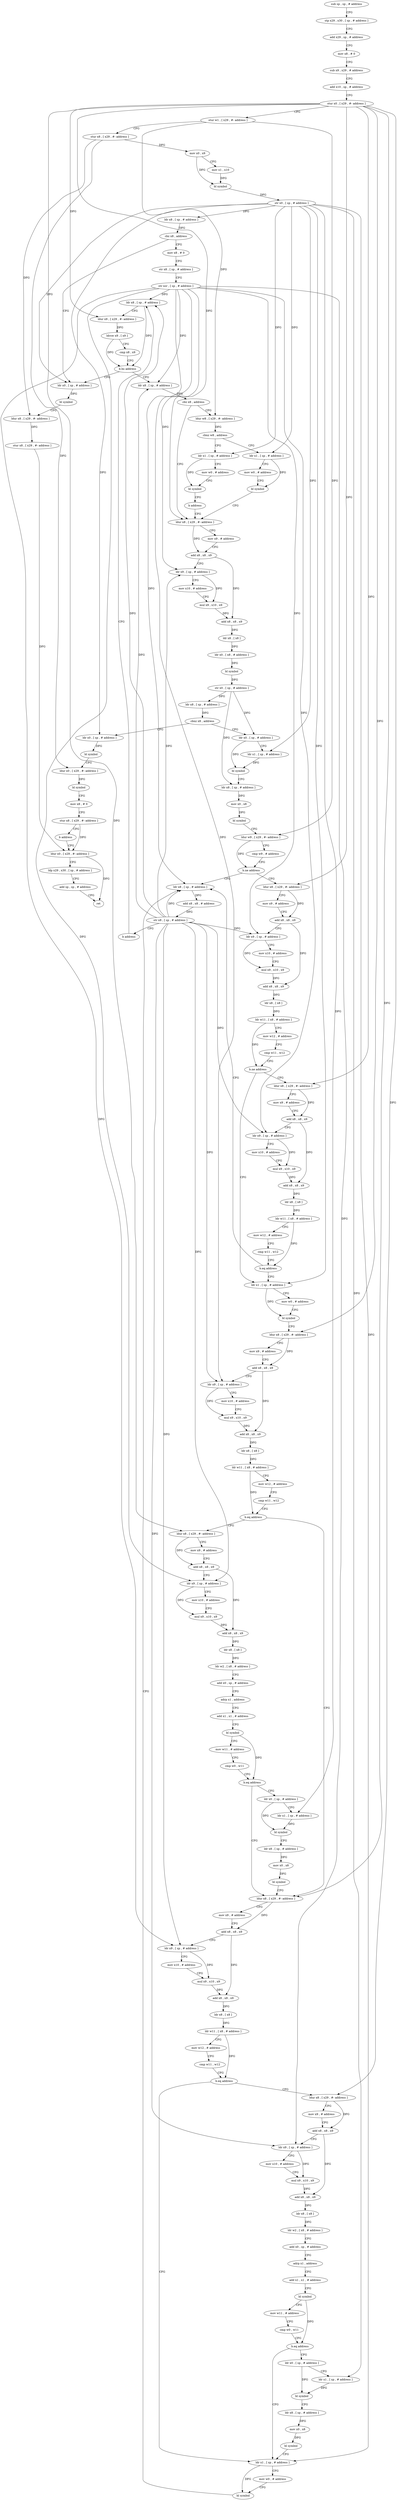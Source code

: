 digraph "func" {
"168768" [label = "sub sp , sp , # address" ]
"168772" [label = "stp x29 , x30 , [ sp , # address ]" ]
"168776" [label = "add x29 , sp , # address" ]
"168780" [label = "mov x8 , # 0" ]
"168784" [label = "sub x9 , x29 , # address" ]
"168788" [label = "add x10 , sp , # address" ]
"168792" [label = "stur x0 , [ x29 , #- address ]" ]
"168796" [label = "stur w1 , [ x29 , #- address ]" ]
"168800" [label = "stur x8 , [ x29 , #- address ]" ]
"168804" [label = "mov x0 , x9" ]
"168808" [label = "mov x1 , x10" ]
"168812" [label = "bl symbol" ]
"168816" [label = "str x0 , [ sp , # address ]" ]
"168820" [label = "ldr x8 , [ sp , # address ]" ]
"168824" [label = "cbz x8 , address" ]
"169428" [label = "ldr x0 , [ sp , # address ]" ]
"168828" [label = "mov x8 , # 0" ]
"169432" [label = "bl symbol" ]
"169436" [label = "ldur x8 , [ x29 , #- address ]" ]
"169440" [label = "stur x8 , [ x29 , #- address ]" ]
"169444" [label = "ldur x0 , [ x29 , #- address ]" ]
"168832" [label = "str x8 , [ sp , # address ]" ]
"168836" [label = "str xzr , [ sp , # address ]" ]
"168840" [label = "ldr x8 , [ sp , # address ]" ]
"168860" [label = "ldr x8 , [ sp , # address ]" ]
"168864" [label = "cbz x8 , address" ]
"168904" [label = "ldur x8 , [ x29 , #- address ]" ]
"168868" [label = "ldur w8 , [ x29 , #- address ]" ]
"168908" [label = "mov x9 , # address" ]
"168912" [label = "add x8 , x8 , x9" ]
"168916" [label = "ldr x9 , [ sp , # address ]" ]
"168920" [label = "mov x10 , # address" ]
"168924" [label = "mul x9 , x10 , x9" ]
"168928" [label = "add x8 , x8 , x9" ]
"168932" [label = "ldr x8 , [ x8 ]" ]
"168936" [label = "ldr x0 , [ x8 , # address ]" ]
"168940" [label = "bl symbol" ]
"168944" [label = "str x0 , [ sp , # address ]" ]
"168948" [label = "ldr x8 , [ sp , # address ]" ]
"168952" [label = "cbnz x8 , address" ]
"168984" [label = "ldr x0 , [ sp , # address ]" ]
"168956" [label = "ldr x0 , [ sp , # address ]" ]
"168872" [label = "cbnz w8 , address" ]
"168892" [label = "ldr x1 , [ sp , # address ]" ]
"168876" [label = "ldr x1 , [ sp , # address ]" ]
"168988" [label = "ldr x1 , [ sp , # address ]" ]
"168992" [label = "bl symbol" ]
"168996" [label = "ldr x8 , [ sp , # address ]" ]
"169000" [label = "mov x0 , x8" ]
"169004" [label = "bl symbol" ]
"169008" [label = "ldur w9 , [ x29 , #- address ]" ]
"169012" [label = "cmp w9 , # address" ]
"169016" [label = "b.ne address" ]
"169412" [label = "ldr x8 , [ sp , # address ]" ]
"169020" [label = "ldur x8 , [ x29 , #- address ]" ]
"168960" [label = "bl symbol" ]
"168964" [label = "ldur x0 , [ x29 , #- address ]" ]
"168968" [label = "bl symbol" ]
"168972" [label = "mov x8 , # 0" ]
"168976" [label = "stur x8 , [ x29 , #- address ]" ]
"168980" [label = "b address" ]
"168896" [label = "mov w0 , # address" ]
"168900" [label = "bl symbol" ]
"168880" [label = "mov w0 , # address" ]
"168884" [label = "bl symbol" ]
"168888" [label = "b address" ]
"169416" [label = "add x8 , x8 , # address" ]
"169420" [label = "str x8 , [ sp , # address ]" ]
"169424" [label = "b address" ]
"169024" [label = "mov x9 , # address" ]
"169028" [label = "add x8 , x8 , x9" ]
"169032" [label = "ldr x9 , [ sp , # address ]" ]
"169036" [label = "mov x10 , # address" ]
"169040" [label = "mul x9 , x10 , x9" ]
"169044" [label = "add x8 , x8 , x9" ]
"169048" [label = "ldr x8 , [ x8 ]" ]
"169052" [label = "ldr w11 , [ x8 , # address ]" ]
"169056" [label = "mov w12 , # address" ]
"169060" [label = "cmp w11 , w12" ]
"169064" [label = "b.ne address" ]
"169116" [label = "ldr x1 , [ sp , # address ]" ]
"169068" [label = "ldur x8 , [ x29 , #- address ]" ]
"169448" [label = "ldp x29 , x30 , [ sp , # address ]" ]
"169452" [label = "add sp , sp , # address" ]
"169456" [label = "ret" ]
"168844" [label = "ldur x9 , [ x29 , #- address ]" ]
"168848" [label = "ldrsw x9 , [ x9 ]" ]
"168852" [label = "cmp x8 , x9" ]
"168856" [label = "b.hs address" ]
"169120" [label = "mov w0 , # address" ]
"169124" [label = "bl symbol" ]
"169128" [label = "ldur x8 , [ x29 , #- address ]" ]
"169132" [label = "mov x9 , # address" ]
"169136" [label = "add x8 , x8 , x9" ]
"169140" [label = "ldr x9 , [ sp , # address ]" ]
"169144" [label = "mov x10 , # address" ]
"169148" [label = "mul x9 , x10 , x9" ]
"169152" [label = "add x8 , x8 , x9" ]
"169156" [label = "ldr x8 , [ x8 ]" ]
"169160" [label = "ldr w11 , [ x8 , # address ]" ]
"169164" [label = "mov w12 , # address" ]
"169168" [label = "cmp w11 , w12" ]
"169172" [label = "b.eq address" ]
"169264" [label = "ldur x8 , [ x29 , #- address ]" ]
"169176" [label = "ldur x8 , [ x29 , #- address ]" ]
"169072" [label = "mov x9 , # address" ]
"169076" [label = "add x8 , x8 , x9" ]
"169080" [label = "ldr x9 , [ sp , # address ]" ]
"169084" [label = "mov x10 , # address" ]
"169088" [label = "mul x9 , x10 , x9" ]
"169092" [label = "add x8 , x8 , x9" ]
"169096" [label = "ldr x8 , [ x8 ]" ]
"169100" [label = "ldr w11 , [ x8 , # address ]" ]
"169104" [label = "mov w12 , # address" ]
"169108" [label = "cmp w11 , w12" ]
"169112" [label = "b.eq address" ]
"169268" [label = "mov x9 , # address" ]
"169272" [label = "add x8 , x8 , x9" ]
"169276" [label = "ldr x9 , [ sp , # address ]" ]
"169280" [label = "mov x10 , # address" ]
"169284" [label = "mul x9 , x10 , x9" ]
"169288" [label = "add x8 , x8 , x9" ]
"169292" [label = "ldr x8 , [ x8 ]" ]
"169296" [label = "ldr w11 , [ x8 , # address ]" ]
"169300" [label = "mov w12 , # address" ]
"169304" [label = "cmp w11 , w12" ]
"169308" [label = "b.eq address" ]
"169400" [label = "ldr x1 , [ sp , # address ]" ]
"169312" [label = "ldur x8 , [ x29 , #- address ]" ]
"169180" [label = "mov x9 , # address" ]
"169184" [label = "add x8 , x8 , x9" ]
"169188" [label = "ldr x9 , [ sp , # address ]" ]
"169192" [label = "mov x10 , # address" ]
"169196" [label = "mul x9 , x10 , x9" ]
"169200" [label = "add x8 , x8 , x9" ]
"169204" [label = "ldr x8 , [ x8 ]" ]
"169208" [label = "ldr w2 , [ x8 , # address ]" ]
"169212" [label = "add x0 , sp , # address" ]
"169216" [label = "adrp x1 , address" ]
"169220" [label = "add x1 , x1 , # address" ]
"169224" [label = "bl symbol" ]
"169228" [label = "mov w11 , # address" ]
"169232" [label = "cmp w0 , w11" ]
"169236" [label = "b.eq address" ]
"169240" [label = "ldr x0 , [ sp , # address ]" ]
"169404" [label = "mov w0 , # address" ]
"169408" [label = "bl symbol" ]
"169316" [label = "mov x9 , # address" ]
"169320" [label = "add x8 , x8 , x9" ]
"169324" [label = "ldr x9 , [ sp , # address ]" ]
"169328" [label = "mov x10 , # address" ]
"169332" [label = "mul x9 , x10 , x9" ]
"169336" [label = "add x8 , x8 , x9" ]
"169340" [label = "ldr x8 , [ x8 ]" ]
"169344" [label = "ldr w2 , [ x8 , # address ]" ]
"169348" [label = "add x0 , sp , # address" ]
"169352" [label = "adrp x1 , address" ]
"169356" [label = "add x1 , x1 , # address" ]
"169360" [label = "bl symbol" ]
"169364" [label = "mov w11 , # address" ]
"169368" [label = "cmp w0 , w11" ]
"169372" [label = "b.eq address" ]
"169376" [label = "ldr x0 , [ sp , # address ]" ]
"169244" [label = "ldr x1 , [ sp , # address ]" ]
"169248" [label = "bl symbol" ]
"169252" [label = "ldr x8 , [ sp , # address ]" ]
"169256" [label = "mov x0 , x8" ]
"169260" [label = "bl symbol" ]
"169380" [label = "ldr x1 , [ sp , # address ]" ]
"169384" [label = "bl symbol" ]
"169388" [label = "ldr x8 , [ sp , # address ]" ]
"169392" [label = "mov x0 , x8" ]
"169396" [label = "bl symbol" ]
"168768" -> "168772" [ label = "CFG" ]
"168772" -> "168776" [ label = "CFG" ]
"168776" -> "168780" [ label = "CFG" ]
"168780" -> "168784" [ label = "CFG" ]
"168784" -> "168788" [ label = "CFG" ]
"168788" -> "168792" [ label = "CFG" ]
"168792" -> "168796" [ label = "CFG" ]
"168792" -> "168844" [ label = "DFG" ]
"168792" -> "168904" [ label = "DFG" ]
"168792" -> "169020" [ label = "DFG" ]
"168792" -> "169128" [ label = "DFG" ]
"168792" -> "169068" [ label = "DFG" ]
"168792" -> "169264" [ label = "DFG" ]
"168792" -> "169176" [ label = "DFG" ]
"168792" -> "169312" [ label = "DFG" ]
"168796" -> "168800" [ label = "CFG" ]
"168796" -> "168868" [ label = "DFG" ]
"168796" -> "169008" [ label = "DFG" ]
"168800" -> "168804" [ label = "DFG" ]
"168800" -> "169436" [ label = "DFG" ]
"168800" -> "168964" [ label = "DFG" ]
"168804" -> "168808" [ label = "CFG" ]
"168804" -> "168812" [ label = "DFG" ]
"168808" -> "168812" [ label = "DFG" ]
"168812" -> "168816" [ label = "DFG" ]
"168816" -> "168820" [ label = "DFG" ]
"168816" -> "169428" [ label = "DFG" ]
"168816" -> "168988" [ label = "DFG" ]
"168816" -> "168956" [ label = "DFG" ]
"168816" -> "168892" [ label = "DFG" ]
"168816" -> "168876" [ label = "DFG" ]
"168816" -> "169116" [ label = "DFG" ]
"168816" -> "169400" [ label = "DFG" ]
"168816" -> "169244" [ label = "DFG" ]
"168816" -> "169380" [ label = "DFG" ]
"168820" -> "168824" [ label = "DFG" ]
"168824" -> "169428" [ label = "CFG" ]
"168824" -> "168828" [ label = "CFG" ]
"169428" -> "169432" [ label = "DFG" ]
"168828" -> "168832" [ label = "CFG" ]
"169432" -> "169436" [ label = "CFG" ]
"169436" -> "169440" [ label = "DFG" ]
"169440" -> "169444" [ label = "DFG" ]
"169444" -> "169448" [ label = "CFG" ]
"169444" -> "169456" [ label = "DFG" ]
"168832" -> "168836" [ label = "CFG" ]
"168836" -> "168840" [ label = "DFG" ]
"168836" -> "168860" [ label = "DFG" ]
"168836" -> "168916" [ label = "DFG" ]
"168836" -> "169412" [ label = "DFG" ]
"168836" -> "169032" [ label = "DFG" ]
"168836" -> "169140" [ label = "DFG" ]
"168836" -> "169080" [ label = "DFG" ]
"168836" -> "169276" [ label = "DFG" ]
"168836" -> "169188" [ label = "DFG" ]
"168836" -> "169324" [ label = "DFG" ]
"168840" -> "168844" [ label = "CFG" ]
"168840" -> "168856" [ label = "DFG" ]
"168860" -> "168864" [ label = "DFG" ]
"168864" -> "168904" [ label = "CFG" ]
"168864" -> "168868" [ label = "CFG" ]
"168904" -> "168908" [ label = "CFG" ]
"168904" -> "168912" [ label = "DFG" ]
"168868" -> "168872" [ label = "DFG" ]
"168908" -> "168912" [ label = "CFG" ]
"168912" -> "168916" [ label = "CFG" ]
"168912" -> "168928" [ label = "DFG" ]
"168916" -> "168920" [ label = "CFG" ]
"168916" -> "168924" [ label = "DFG" ]
"168920" -> "168924" [ label = "CFG" ]
"168924" -> "168928" [ label = "DFG" ]
"168928" -> "168932" [ label = "DFG" ]
"168932" -> "168936" [ label = "DFG" ]
"168936" -> "168940" [ label = "DFG" ]
"168940" -> "168944" [ label = "DFG" ]
"168944" -> "168948" [ label = "DFG" ]
"168944" -> "168984" [ label = "DFG" ]
"168944" -> "168996" [ label = "DFG" ]
"168948" -> "168952" [ label = "DFG" ]
"168952" -> "168984" [ label = "CFG" ]
"168952" -> "168956" [ label = "CFG" ]
"168984" -> "168988" [ label = "CFG" ]
"168984" -> "168992" [ label = "DFG" ]
"168956" -> "168960" [ label = "DFG" ]
"168872" -> "168892" [ label = "CFG" ]
"168872" -> "168876" [ label = "CFG" ]
"168892" -> "168896" [ label = "CFG" ]
"168892" -> "168900" [ label = "DFG" ]
"168876" -> "168880" [ label = "CFG" ]
"168876" -> "168884" [ label = "DFG" ]
"168988" -> "168992" [ label = "DFG" ]
"168992" -> "168996" [ label = "CFG" ]
"168996" -> "169000" [ label = "DFG" ]
"169000" -> "169004" [ label = "DFG" ]
"169004" -> "169008" [ label = "CFG" ]
"169008" -> "169012" [ label = "CFG" ]
"169008" -> "169016" [ label = "DFG" ]
"169012" -> "169016" [ label = "CFG" ]
"169016" -> "169412" [ label = "CFG" ]
"169016" -> "169020" [ label = "CFG" ]
"169412" -> "169416" [ label = "DFG" ]
"169020" -> "169024" [ label = "CFG" ]
"169020" -> "169028" [ label = "DFG" ]
"168960" -> "168964" [ label = "CFG" ]
"168964" -> "168968" [ label = "DFG" ]
"168968" -> "168972" [ label = "CFG" ]
"168972" -> "168976" [ label = "CFG" ]
"168976" -> "168980" [ label = "CFG" ]
"168976" -> "169444" [ label = "DFG" ]
"168980" -> "169444" [ label = "CFG" ]
"168896" -> "168900" [ label = "CFG" ]
"168900" -> "168904" [ label = "CFG" ]
"168880" -> "168884" [ label = "CFG" ]
"168884" -> "168888" [ label = "CFG" ]
"168888" -> "168904" [ label = "CFG" ]
"169416" -> "169420" [ label = "DFG" ]
"169420" -> "169424" [ label = "CFG" ]
"169420" -> "168840" [ label = "DFG" ]
"169420" -> "168860" [ label = "DFG" ]
"169420" -> "168916" [ label = "DFG" ]
"169420" -> "169412" [ label = "DFG" ]
"169420" -> "169032" [ label = "DFG" ]
"169420" -> "169140" [ label = "DFG" ]
"169420" -> "169080" [ label = "DFG" ]
"169420" -> "169276" [ label = "DFG" ]
"169420" -> "169188" [ label = "DFG" ]
"169420" -> "169324" [ label = "DFG" ]
"169424" -> "168840" [ label = "CFG" ]
"169024" -> "169028" [ label = "CFG" ]
"169028" -> "169032" [ label = "CFG" ]
"169028" -> "169044" [ label = "DFG" ]
"169032" -> "169036" [ label = "CFG" ]
"169032" -> "169040" [ label = "DFG" ]
"169036" -> "169040" [ label = "CFG" ]
"169040" -> "169044" [ label = "DFG" ]
"169044" -> "169048" [ label = "DFG" ]
"169048" -> "169052" [ label = "DFG" ]
"169052" -> "169056" [ label = "CFG" ]
"169052" -> "169064" [ label = "DFG" ]
"169056" -> "169060" [ label = "CFG" ]
"169060" -> "169064" [ label = "CFG" ]
"169064" -> "169116" [ label = "CFG" ]
"169064" -> "169068" [ label = "CFG" ]
"169116" -> "169120" [ label = "CFG" ]
"169116" -> "169124" [ label = "DFG" ]
"169068" -> "169072" [ label = "CFG" ]
"169068" -> "169076" [ label = "DFG" ]
"169448" -> "169452" [ label = "CFG" ]
"169452" -> "169456" [ label = "CFG" ]
"168844" -> "168848" [ label = "DFG" ]
"168848" -> "168852" [ label = "CFG" ]
"168848" -> "168856" [ label = "DFG" ]
"168852" -> "168856" [ label = "CFG" ]
"168856" -> "169428" [ label = "CFG" ]
"168856" -> "168860" [ label = "CFG" ]
"169120" -> "169124" [ label = "CFG" ]
"169124" -> "169128" [ label = "CFG" ]
"169128" -> "169132" [ label = "CFG" ]
"169128" -> "169136" [ label = "DFG" ]
"169132" -> "169136" [ label = "CFG" ]
"169136" -> "169140" [ label = "CFG" ]
"169136" -> "169152" [ label = "DFG" ]
"169140" -> "169144" [ label = "CFG" ]
"169140" -> "169148" [ label = "DFG" ]
"169144" -> "169148" [ label = "CFG" ]
"169148" -> "169152" [ label = "DFG" ]
"169152" -> "169156" [ label = "DFG" ]
"169156" -> "169160" [ label = "DFG" ]
"169160" -> "169164" [ label = "CFG" ]
"169160" -> "169172" [ label = "DFG" ]
"169164" -> "169168" [ label = "CFG" ]
"169168" -> "169172" [ label = "CFG" ]
"169172" -> "169264" [ label = "CFG" ]
"169172" -> "169176" [ label = "CFG" ]
"169264" -> "169268" [ label = "CFG" ]
"169264" -> "169272" [ label = "DFG" ]
"169176" -> "169180" [ label = "CFG" ]
"169176" -> "169184" [ label = "DFG" ]
"169072" -> "169076" [ label = "CFG" ]
"169076" -> "169080" [ label = "CFG" ]
"169076" -> "169092" [ label = "DFG" ]
"169080" -> "169084" [ label = "CFG" ]
"169080" -> "169088" [ label = "DFG" ]
"169084" -> "169088" [ label = "CFG" ]
"169088" -> "169092" [ label = "DFG" ]
"169092" -> "169096" [ label = "DFG" ]
"169096" -> "169100" [ label = "DFG" ]
"169100" -> "169104" [ label = "CFG" ]
"169100" -> "169112" [ label = "DFG" ]
"169104" -> "169108" [ label = "CFG" ]
"169108" -> "169112" [ label = "CFG" ]
"169112" -> "169412" [ label = "CFG" ]
"169112" -> "169116" [ label = "CFG" ]
"169268" -> "169272" [ label = "CFG" ]
"169272" -> "169276" [ label = "CFG" ]
"169272" -> "169288" [ label = "DFG" ]
"169276" -> "169280" [ label = "CFG" ]
"169276" -> "169284" [ label = "DFG" ]
"169280" -> "169284" [ label = "CFG" ]
"169284" -> "169288" [ label = "DFG" ]
"169288" -> "169292" [ label = "DFG" ]
"169292" -> "169296" [ label = "DFG" ]
"169296" -> "169300" [ label = "CFG" ]
"169296" -> "169308" [ label = "DFG" ]
"169300" -> "169304" [ label = "CFG" ]
"169304" -> "169308" [ label = "CFG" ]
"169308" -> "169400" [ label = "CFG" ]
"169308" -> "169312" [ label = "CFG" ]
"169400" -> "169404" [ label = "CFG" ]
"169400" -> "169408" [ label = "DFG" ]
"169312" -> "169316" [ label = "CFG" ]
"169312" -> "169320" [ label = "DFG" ]
"169180" -> "169184" [ label = "CFG" ]
"169184" -> "169188" [ label = "CFG" ]
"169184" -> "169200" [ label = "DFG" ]
"169188" -> "169192" [ label = "CFG" ]
"169188" -> "169196" [ label = "DFG" ]
"169192" -> "169196" [ label = "CFG" ]
"169196" -> "169200" [ label = "DFG" ]
"169200" -> "169204" [ label = "DFG" ]
"169204" -> "169208" [ label = "DFG" ]
"169208" -> "169212" [ label = "CFG" ]
"169212" -> "169216" [ label = "CFG" ]
"169216" -> "169220" [ label = "CFG" ]
"169220" -> "169224" [ label = "CFG" ]
"169224" -> "169228" [ label = "CFG" ]
"169224" -> "169236" [ label = "DFG" ]
"169228" -> "169232" [ label = "CFG" ]
"169232" -> "169236" [ label = "CFG" ]
"169236" -> "169264" [ label = "CFG" ]
"169236" -> "169240" [ label = "CFG" ]
"169240" -> "169244" [ label = "CFG" ]
"169240" -> "169248" [ label = "DFG" ]
"169404" -> "169408" [ label = "CFG" ]
"169408" -> "169412" [ label = "CFG" ]
"169316" -> "169320" [ label = "CFG" ]
"169320" -> "169324" [ label = "CFG" ]
"169320" -> "169336" [ label = "DFG" ]
"169324" -> "169328" [ label = "CFG" ]
"169324" -> "169332" [ label = "DFG" ]
"169328" -> "169332" [ label = "CFG" ]
"169332" -> "169336" [ label = "DFG" ]
"169336" -> "169340" [ label = "DFG" ]
"169340" -> "169344" [ label = "DFG" ]
"169344" -> "169348" [ label = "CFG" ]
"169348" -> "169352" [ label = "CFG" ]
"169352" -> "169356" [ label = "CFG" ]
"169356" -> "169360" [ label = "CFG" ]
"169360" -> "169364" [ label = "CFG" ]
"169360" -> "169372" [ label = "DFG" ]
"169364" -> "169368" [ label = "CFG" ]
"169368" -> "169372" [ label = "CFG" ]
"169372" -> "169400" [ label = "CFG" ]
"169372" -> "169376" [ label = "CFG" ]
"169376" -> "169380" [ label = "CFG" ]
"169376" -> "169384" [ label = "DFG" ]
"169244" -> "169248" [ label = "DFG" ]
"169248" -> "169252" [ label = "CFG" ]
"169252" -> "169256" [ label = "DFG" ]
"169256" -> "169260" [ label = "DFG" ]
"169260" -> "169264" [ label = "CFG" ]
"169380" -> "169384" [ label = "DFG" ]
"169384" -> "169388" [ label = "CFG" ]
"169388" -> "169392" [ label = "DFG" ]
"169392" -> "169396" [ label = "DFG" ]
"169396" -> "169400" [ label = "CFG" ]
}
